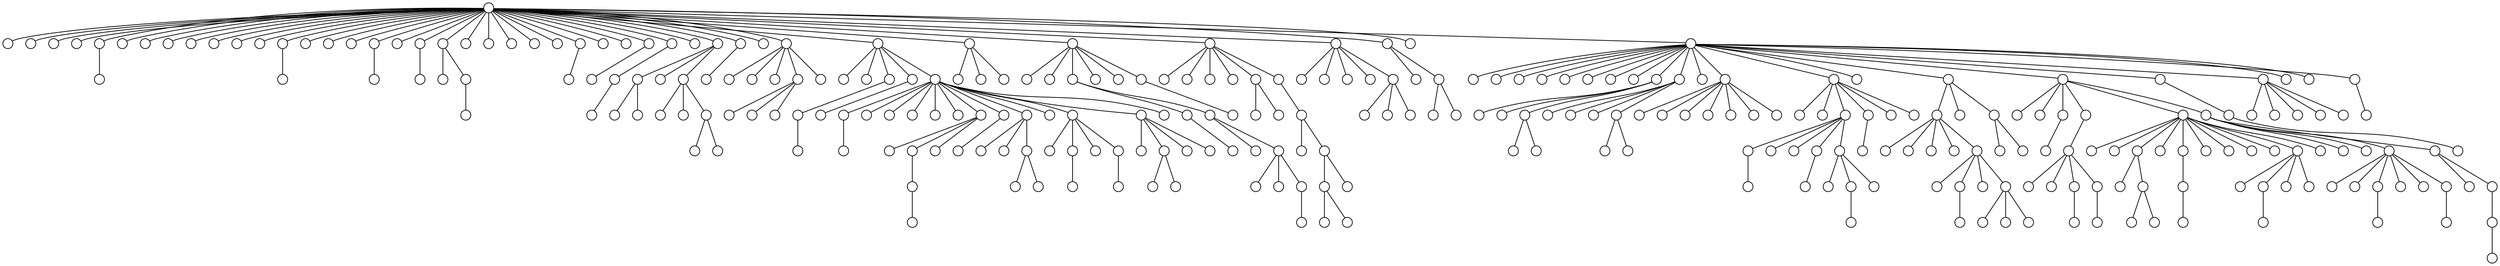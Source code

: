 graph test {
node [height=0.2,width=0.2,label="",fixedsize=true]
0 -- 275
0 -- 253
0 -- 245
0 -- 229
0 -- 215
0 -- 199
0 -- 184
0 -- 182
0 -- 171
0 -- 166
0 -- 162
0 -- 161
0 -- 151
0 -- 142
0 -- 141
0 -- 128
0 -- 112
0 -- 108
0 -- 107
0 -- 97
0 -- 96
0 -- 92
0 -- 91
0 -- 87
0 -- 78
0 -- 72
0 -- 63
0 -- 52
0 -- 48
0 -- 45
0 -- 43
0 -- 36
0 -- 33
0 -- 23
0 -- 21
0 -- 19
0 -- 12
0 -- 9
0 -- 6
0 -- 4
0 -- 3
0 -- 2
0 -- 1
1 -- 281
1 -- 260
1 -- 258
1 -- 249
1 -- 237
1 -- 214
1 -- 167
1 -- 160
1 -- 44
1 -- 38
1 -- 35
1 -- 27
1 -- 20
1 -- 17
1 -- 15
1 -- 13
1 -- 11
1 -- 10
1 -- 8
1 -- 7
1 -- 5
3 -- 116
3 -- 30
4 -- 250
4 -- 196
4 -- 179
4 -- 159
4 -- 64
5 -- 131
6 -- 278
6 -- 266
6 -- 225
6 -- 193
6 -- 69
6 -- 67
9 -- 183
9 -- 100
9 -- 56
9 -- 51
9 -- 29
9 -- 16
10 -- 254
10 -- 234
10 -- 203
10 -- 83
10 -- 37
11 -- 60
12 -- 294
12 -- 228
12 -- 90
13 -- 174
13 -- 88
13 -- 61
13 -- 50
13 -- 25
13 -- 14
14 -- 280
14 -- 148
14 -- 93
14 -- 18
15 -- 82
15 -- 59
15 -- 39
16 -- 114
18 -- 200
18 -- 120
19 -- 239
19 -- 238
19 -- 68
19 -- 66
19 -- 22
20 -- 270
20 -- 188
20 -- 130
20 -- 65
20 -- 62
20 -- 53
21 -- 257
21 -- 168
21 -- 94
21 -- 55
21 -- 26
22 -- 259
22 -- 227
22 -- 204
22 -- 190
22 -- 176
22 -- 156
22 -- 84
22 -- 71
22 -- 57
22 -- 49
22 -- 46
22 -- 28
22 -- 24
25 -- 289
25 -- 261
25 -- 180
25 -- 170
25 -- 154
25 -- 137
25 -- 134
25 -- 58
25 -- 42
25 -- 32
25 -- 31
27 -- 230
27 -- 219
27 -- 206
27 -- 150
27 -- 132
27 -- 80
27 -- 40
28 -- 272
28 -- 104
28 -- 73
28 -- 41
30 -- 178
30 -- 34
32 -- 295
32 -- 195
32 -- 164
32 -- 81
33 -- 248
36 -- 95
36 -- 70
36 -- 47
38 -- 296
38 -- 269
38 -- 181
38 -- 74
39 -- 293
39 -- 212
44 -- 286
44 -- 99
44 -- 75
45 -- 218
46 -- 276
46 -- 226
46 -- 153
46 -- 124
47 -- 189
47 -- 139
47 -- 54
48 -- 158
50 -- 106
54 -- 282
54 -- 102
55 -- 209
55 -- 198
55 -- 129
56 -- 143
56 -- 76
57 -- 284
57 -- 202
57 -- 127
60 -- 157
61 -- 89
64 -- 233
64 -- 197
64 -- 152
65 -- 155
66 -- 213
67 -- 77
68 -- 267
69 -- 268
69 -- 85
71 -- 135
72 -- 298
74 -- 222
74 -- 121
75 -- 201
75 -- 103
76 -- 109
76 -- 79
77 -- 251
77 -- 98
79 -- 283
79 -- 194
79 -- 118
82 -- 247
82 -- 208
82 -- 133
82 -- 105
82 -- 86
84 -- 192
84 -- 126
84 -- 111
86 -- 173
86 -- 172
86 -- 163
86 -- 101
93 -- 256
93 -- 236
93 -- 220
93 -- 216
93 -- 205
93 -- 169
95 -- 123
95 -- 119
97 -- 232
97 -- 115
98 -- 223
98 -- 113
101 -- 264
101 -- 224
101 -- 144
104 -- 290
104 -- 177
106 -- 243
106 -- 147
106 -- 122
106 -- 110
107 -- 240
110 -- 117
112 -- 146
115 -- 291
118 -- 125
120 -- 187
122 -- 136
124 -- 221
126 -- 185
127 -- 271
127 -- 149
130 -- 210
130 -- 165
130 -- 145
130 -- 140
130 -- 138
138 -- 273
138 -- 235
138 -- 191
140 -- 287
143 -- 175
151 -- 186
154 -- 207
169 -- 246
172 -- 263
180 -- 265
180 -- 211
185 -- 285
187 -- 288
195 -- 299
207 -- 262
210 -- 244
211 -- 292
211 -- 231
215 -- 217
218 -- 252
220 -- 297
223 -- 242
223 -- 241
226 -- 255
235 -- 274
259 -- 279
267 -- 277
}
graph test {
node [height=0.2,width=0.2,label="",fixedsize=true]
0 -- 275
0 -- 253
0 -- 245
0 -- 229
0 -- 215
0 -- 199
0 -- 184
0 -- 182
0 -- 171
0 -- 166
0 -- 162
0 -- 161
0 -- 151
0 -- 142
0 -- 141
0 -- 128
0 -- 112
0 -- 108
0 -- 107
0 -- 97
0 -- 96
0 -- 92
0 -- 91
0 -- 87
0 -- 78
0 -- 72
0 -- 63
0 -- 52
0 -- 48
0 -- 45
0 -- 43
0 -- 36
0 -- 33
0 -- 23
0 -- 21
0 -- 19
0 -- 12
0 -- 9
0 -- 6
0 -- 4
0 -- 3
0 -- 2
0 -- 1
1 -- 281
1 -- 260
1 -- 258
1 -- 249
1 -- 237
1 -- 214
1 -- 167
1 -- 160
1 -- 44
1 -- 38
1 -- 35
1 -- 27
1 -- 20
1 -- 17
1 -- 15
1 -- 13
1 -- 11
1 -- 10
1 -- 8
1 -- 7
1 -- 5
3 -- 116
3 -- 30
4 -- 250
4 -- 196
4 -- 179
4 -- 159
4 -- 64
5 -- 131
6 -- 278
6 -- 266
6 -- 225
6 -- 193
6 -- 69
6 -- 67
9 -- 183
9 -- 100
9 -- 56
9 -- 51
9 -- 29
9 -- 16
10 -- 254
10 -- 234
10 -- 203
10 -- 83
10 -- 37
11 -- 60
12 -- 294
12 -- 228
12 -- 90
13 -- 174
13 -- 88
13 -- 61
13 -- 50
13 -- 25
13 -- 14
14 -- 280
14 -- 148
14 -- 93
14 -- 18
15 -- 82
15 -- 59
15 -- 39
16 -- 114
18 -- 200
18 -- 120
19 -- 239
19 -- 238
19 -- 68
19 -- 66
19 -- 22
20 -- 270
20 -- 188
20 -- 130
20 -- 65
20 -- 62
20 -- 53
21 -- 257
21 -- 168
21 -- 94
21 -- 55
21 -- 26
22 -- 259
22 -- 227
22 -- 204
22 -- 190
22 -- 176
22 -- 156
22 -- 84
22 -- 71
22 -- 57
22 -- 49
22 -- 46
22 -- 28
22 -- 24
25 -- 289
25 -- 261
25 -- 180
25 -- 170
25 -- 154
25 -- 137
25 -- 134
25 -- 58
25 -- 42
25 -- 32
25 -- 31
27 -- 230
27 -- 219
27 -- 206
27 -- 150
27 -- 132
27 -- 80
27 -- 40
28 -- 272
28 -- 104
28 -- 73
28 -- 41
30 -- 178
30 -- 34
32 -- 295
32 -- 195
32 -- 164
32 -- 81
33 -- 248
36 -- 95
36 -- 70
36 -- 47
38 -- 296
38 -- 269
38 -- 181
38 -- 74
39 -- 293
39 -- 212
44 -- 286
44 -- 99
44 -- 75
45 -- 218
46 -- 276
46 -- 226
46 -- 153
46 -- 124
47 -- 189
47 -- 139
47 -- 54
48 -- 158
50 -- 106
54 -- 282
54 -- 102
55 -- 209
55 -- 198
55 -- 129
56 -- 143
56 -- 76
57 -- 284
57 -- 202
57 -- 127
60 -- 157
61 -- 89
64 -- 233
64 -- 197
64 -- 152
65 -- 155
66 -- 213
67 -- 77
68 -- 267
69 -- 268
69 -- 85
71 -- 135
72 -- 298
74 -- 222
74 -- 121
75 -- 201
75 -- 103
76 -- 109
76 -- 79
77 -- 251
77 -- 98
79 -- 283
79 -- 194
79 -- 118
82 -- 247
82 -- 208
82 -- 133
82 -- 105
82 -- 86
84 -- 192
84 -- 126
84 -- 111
86 -- 173
86 -- 172
86 -- 163
86 -- 101
93 -- 256
93 -- 236
93 -- 220
93 -- 216
93 -- 205
93 -- 169
95 -- 123
95 -- 119
97 -- 232
97 -- 115
98 -- 223
98 -- 113
101 -- 264
101 -- 224
101 -- 144
104 -- 290
104 -- 177
106 -- 243
106 -- 147
106 -- 122
106 -- 110
107 -- 240
110 -- 117
112 -- 146
115 -- 291
118 -- 125
120 -- 187
122 -- 136
124 -- 221
126 -- 185
127 -- 271
127 -- 149
130 -- 210
130 -- 165
130 -- 145
130 -- 140
130 -- 138
138 -- 273
138 -- 235
138 -- 191
140 -- 287
143 -- 175
151 -- 186
154 -- 207
169 -- 246
172 -- 263
180 -- 265
180 -- 211
185 -- 285
187 -- 288
195 -- 299
207 -- 262
210 -- 244
211 -- 292
211 -- 231
215 -- 217
218 -- 252
220 -- 297
223 -- 242
223 -- 241
226 -- 255
235 -- 274
259 -- 279
267 -- 277
}

